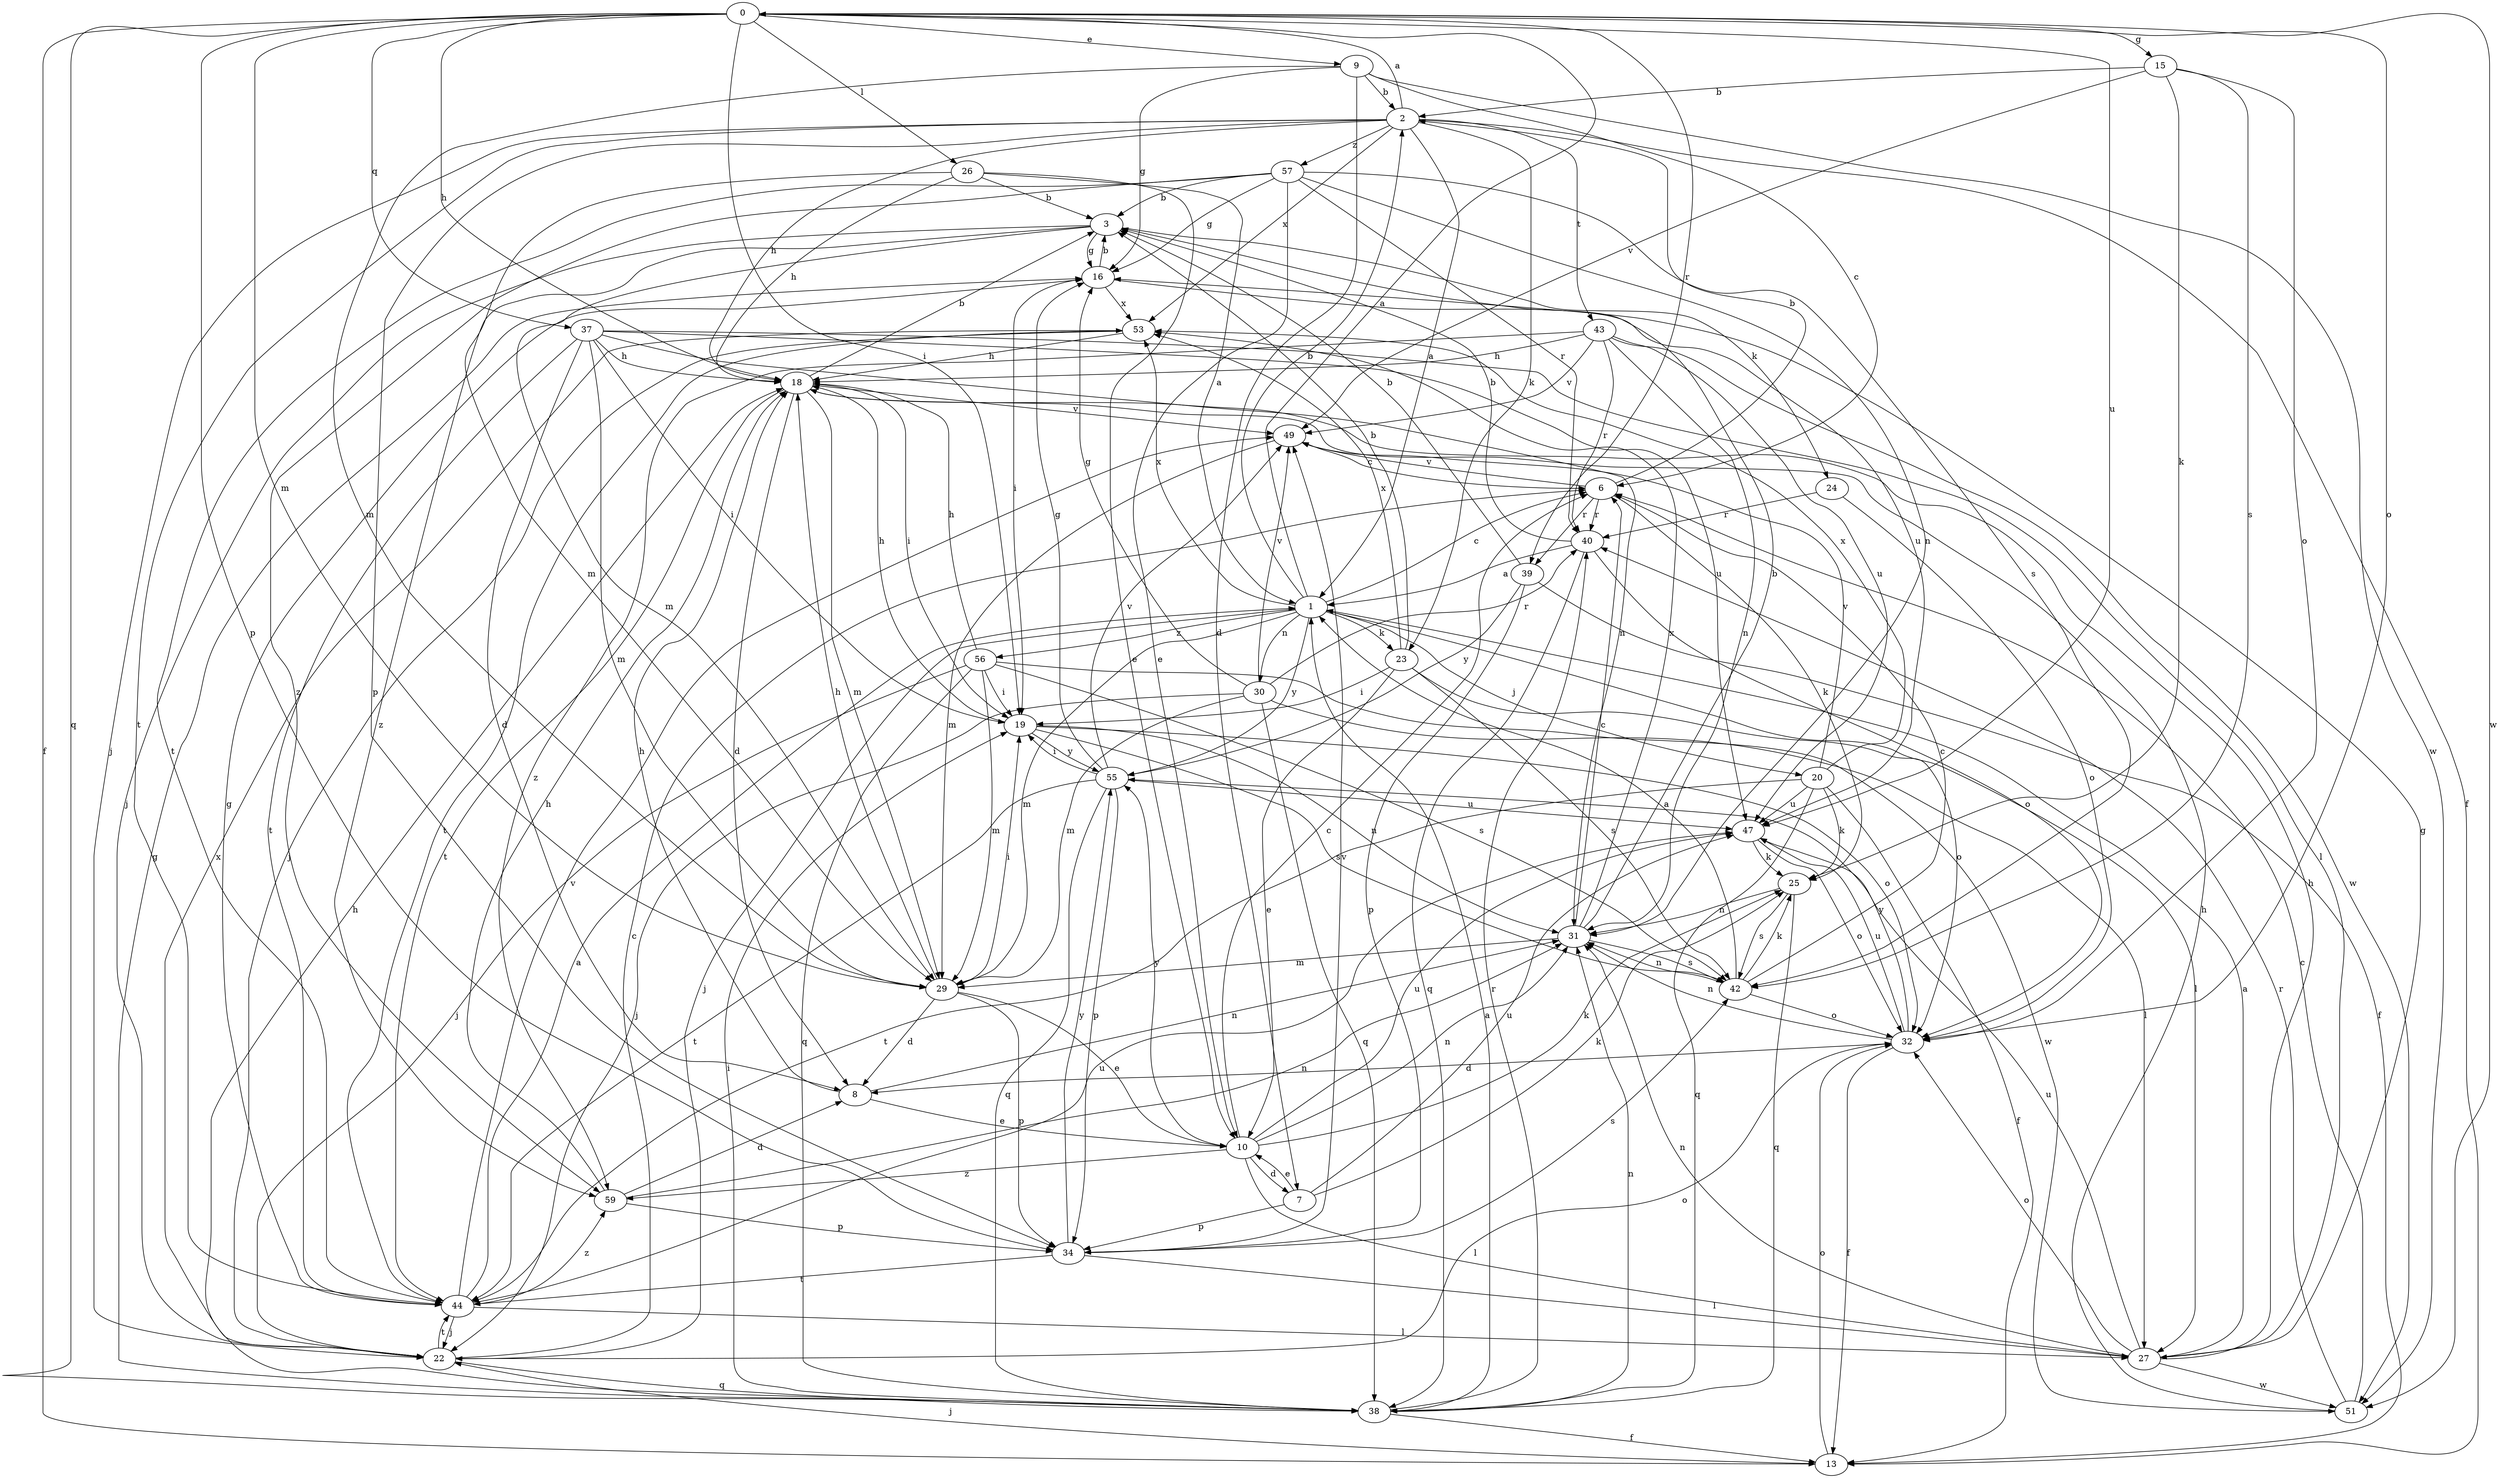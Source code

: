 strict digraph  {
0;
1;
2;
3;
6;
7;
8;
9;
10;
13;
15;
16;
18;
19;
20;
22;
23;
24;
25;
26;
27;
29;
30;
31;
32;
34;
37;
38;
39;
40;
42;
43;
44;
47;
49;
51;
53;
55;
56;
57;
59;
0 -> 9  [label=e];
0 -> 13  [label=f];
0 -> 15  [label=g];
0 -> 18  [label=h];
0 -> 19  [label=i];
0 -> 26  [label=l];
0 -> 29  [label=m];
0 -> 32  [label=o];
0 -> 34  [label=p];
0 -> 37  [label=q];
0 -> 38  [label=q];
0 -> 39  [label=r];
0 -> 47  [label=u];
0 -> 51  [label=w];
1 -> 0  [label=a];
1 -> 2  [label=b];
1 -> 6  [label=c];
1 -> 20  [label=j];
1 -> 22  [label=j];
1 -> 23  [label=k];
1 -> 27  [label=l];
1 -> 29  [label=m];
1 -> 30  [label=n];
1 -> 53  [label=x];
1 -> 55  [label=y];
1 -> 56  [label=z];
2 -> 0  [label=a];
2 -> 1  [label=a];
2 -> 13  [label=f];
2 -> 18  [label=h];
2 -> 22  [label=j];
2 -> 23  [label=k];
2 -> 34  [label=p];
2 -> 43  [label=t];
2 -> 44  [label=t];
2 -> 53  [label=x];
2 -> 57  [label=z];
3 -> 16  [label=g];
3 -> 22  [label=j];
3 -> 24  [label=k];
3 -> 29  [label=m];
3 -> 59  [label=z];
6 -> 2  [label=b];
6 -> 25  [label=k];
6 -> 39  [label=r];
6 -> 40  [label=r];
6 -> 49  [label=v];
7 -> 10  [label=e];
7 -> 25  [label=k];
7 -> 34  [label=p];
7 -> 47  [label=u];
8 -> 10  [label=e];
8 -> 18  [label=h];
8 -> 31  [label=n];
9 -> 2  [label=b];
9 -> 6  [label=c];
9 -> 7  [label=d];
9 -> 16  [label=g];
9 -> 29  [label=m];
9 -> 51  [label=w];
10 -> 6  [label=c];
10 -> 7  [label=d];
10 -> 25  [label=k];
10 -> 27  [label=l];
10 -> 31  [label=n];
10 -> 47  [label=u];
10 -> 55  [label=y];
10 -> 59  [label=z];
13 -> 22  [label=j];
13 -> 32  [label=o];
15 -> 2  [label=b];
15 -> 25  [label=k];
15 -> 32  [label=o];
15 -> 42  [label=s];
15 -> 49  [label=v];
16 -> 3  [label=b];
16 -> 19  [label=i];
16 -> 47  [label=u];
16 -> 53  [label=x];
18 -> 3  [label=b];
18 -> 8  [label=d];
18 -> 19  [label=i];
18 -> 29  [label=m];
18 -> 44  [label=t];
18 -> 49  [label=v];
19 -> 18  [label=h];
19 -> 31  [label=n];
19 -> 32  [label=o];
19 -> 42  [label=s];
19 -> 55  [label=y];
20 -> 13  [label=f];
20 -> 25  [label=k];
20 -> 38  [label=q];
20 -> 44  [label=t];
20 -> 47  [label=u];
20 -> 49  [label=v];
20 -> 53  [label=x];
22 -> 6  [label=c];
22 -> 32  [label=o];
22 -> 38  [label=q];
22 -> 44  [label=t];
22 -> 53  [label=x];
23 -> 3  [label=b];
23 -> 10  [label=e];
23 -> 19  [label=i];
23 -> 32  [label=o];
23 -> 42  [label=s];
23 -> 53  [label=x];
24 -> 32  [label=o];
24 -> 40  [label=r];
25 -> 31  [label=n];
25 -> 38  [label=q];
25 -> 42  [label=s];
26 -> 1  [label=a];
26 -> 3  [label=b];
26 -> 10  [label=e];
26 -> 18  [label=h];
26 -> 29  [label=m];
27 -> 1  [label=a];
27 -> 16  [label=g];
27 -> 18  [label=h];
27 -> 31  [label=n];
27 -> 32  [label=o];
27 -> 47  [label=u];
27 -> 51  [label=w];
29 -> 8  [label=d];
29 -> 10  [label=e];
29 -> 18  [label=h];
29 -> 19  [label=i];
29 -> 34  [label=p];
30 -> 16  [label=g];
30 -> 22  [label=j];
30 -> 27  [label=l];
30 -> 29  [label=m];
30 -> 38  [label=q];
30 -> 40  [label=r];
30 -> 49  [label=v];
31 -> 3  [label=b];
31 -> 6  [label=c];
31 -> 29  [label=m];
31 -> 42  [label=s];
31 -> 53  [label=x];
32 -> 8  [label=d];
32 -> 13  [label=f];
32 -> 31  [label=n];
32 -> 47  [label=u];
32 -> 55  [label=y];
34 -> 27  [label=l];
34 -> 42  [label=s];
34 -> 44  [label=t];
34 -> 49  [label=v];
34 -> 55  [label=y];
37 -> 8  [label=d];
37 -> 18  [label=h];
37 -> 19  [label=i];
37 -> 27  [label=l];
37 -> 29  [label=m];
37 -> 31  [label=n];
37 -> 44  [label=t];
37 -> 47  [label=u];
38 -> 1  [label=a];
38 -> 13  [label=f];
38 -> 16  [label=g];
38 -> 18  [label=h];
38 -> 19  [label=i];
38 -> 31  [label=n];
38 -> 40  [label=r];
39 -> 3  [label=b];
39 -> 13  [label=f];
39 -> 34  [label=p];
39 -> 55  [label=y];
40 -> 1  [label=a];
40 -> 3  [label=b];
40 -> 32  [label=o];
40 -> 38  [label=q];
42 -> 1  [label=a];
42 -> 6  [label=c];
42 -> 25  [label=k];
42 -> 31  [label=n];
42 -> 32  [label=o];
43 -> 18  [label=h];
43 -> 31  [label=n];
43 -> 40  [label=r];
43 -> 47  [label=u];
43 -> 49  [label=v];
43 -> 51  [label=w];
43 -> 59  [label=z];
44 -> 1  [label=a];
44 -> 16  [label=g];
44 -> 22  [label=j];
44 -> 27  [label=l];
44 -> 47  [label=u];
44 -> 49  [label=v];
44 -> 59  [label=z];
47 -> 25  [label=k];
47 -> 32  [label=o];
49 -> 6  [label=c];
49 -> 29  [label=m];
51 -> 6  [label=c];
51 -> 18  [label=h];
51 -> 40  [label=r];
53 -> 18  [label=h];
53 -> 22  [label=j];
53 -> 44  [label=t];
55 -> 16  [label=g];
55 -> 19  [label=i];
55 -> 34  [label=p];
55 -> 38  [label=q];
55 -> 44  [label=t];
55 -> 47  [label=u];
55 -> 49  [label=v];
56 -> 18  [label=h];
56 -> 19  [label=i];
56 -> 22  [label=j];
56 -> 29  [label=m];
56 -> 38  [label=q];
56 -> 42  [label=s];
56 -> 51  [label=w];
57 -> 3  [label=b];
57 -> 10  [label=e];
57 -> 16  [label=g];
57 -> 31  [label=n];
57 -> 40  [label=r];
57 -> 42  [label=s];
57 -> 44  [label=t];
57 -> 59  [label=z];
59 -> 8  [label=d];
59 -> 18  [label=h];
59 -> 31  [label=n];
59 -> 34  [label=p];
}
